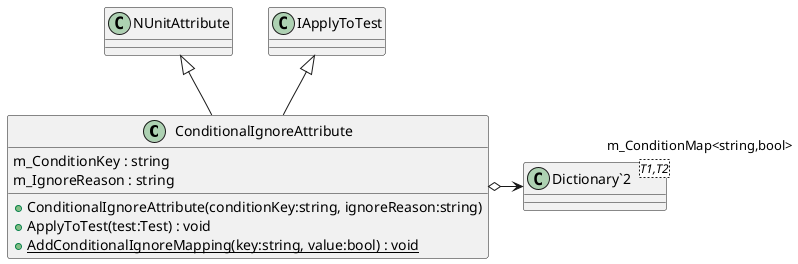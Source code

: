 @startuml
class ConditionalIgnoreAttribute {
    m_ConditionKey : string
    m_IgnoreReason : string
    + ConditionalIgnoreAttribute(conditionKey:string, ignoreReason:string)
    + ApplyToTest(test:Test) : void
    + {static} AddConditionalIgnoreMapping(key:string, value:bool) : void
}
class "Dictionary`2"<T1,T2> {
}
NUnitAttribute <|-- ConditionalIgnoreAttribute
IApplyToTest <|-- ConditionalIgnoreAttribute
ConditionalIgnoreAttribute o-> "m_ConditionMap<string,bool>" "Dictionary`2"
@enduml

